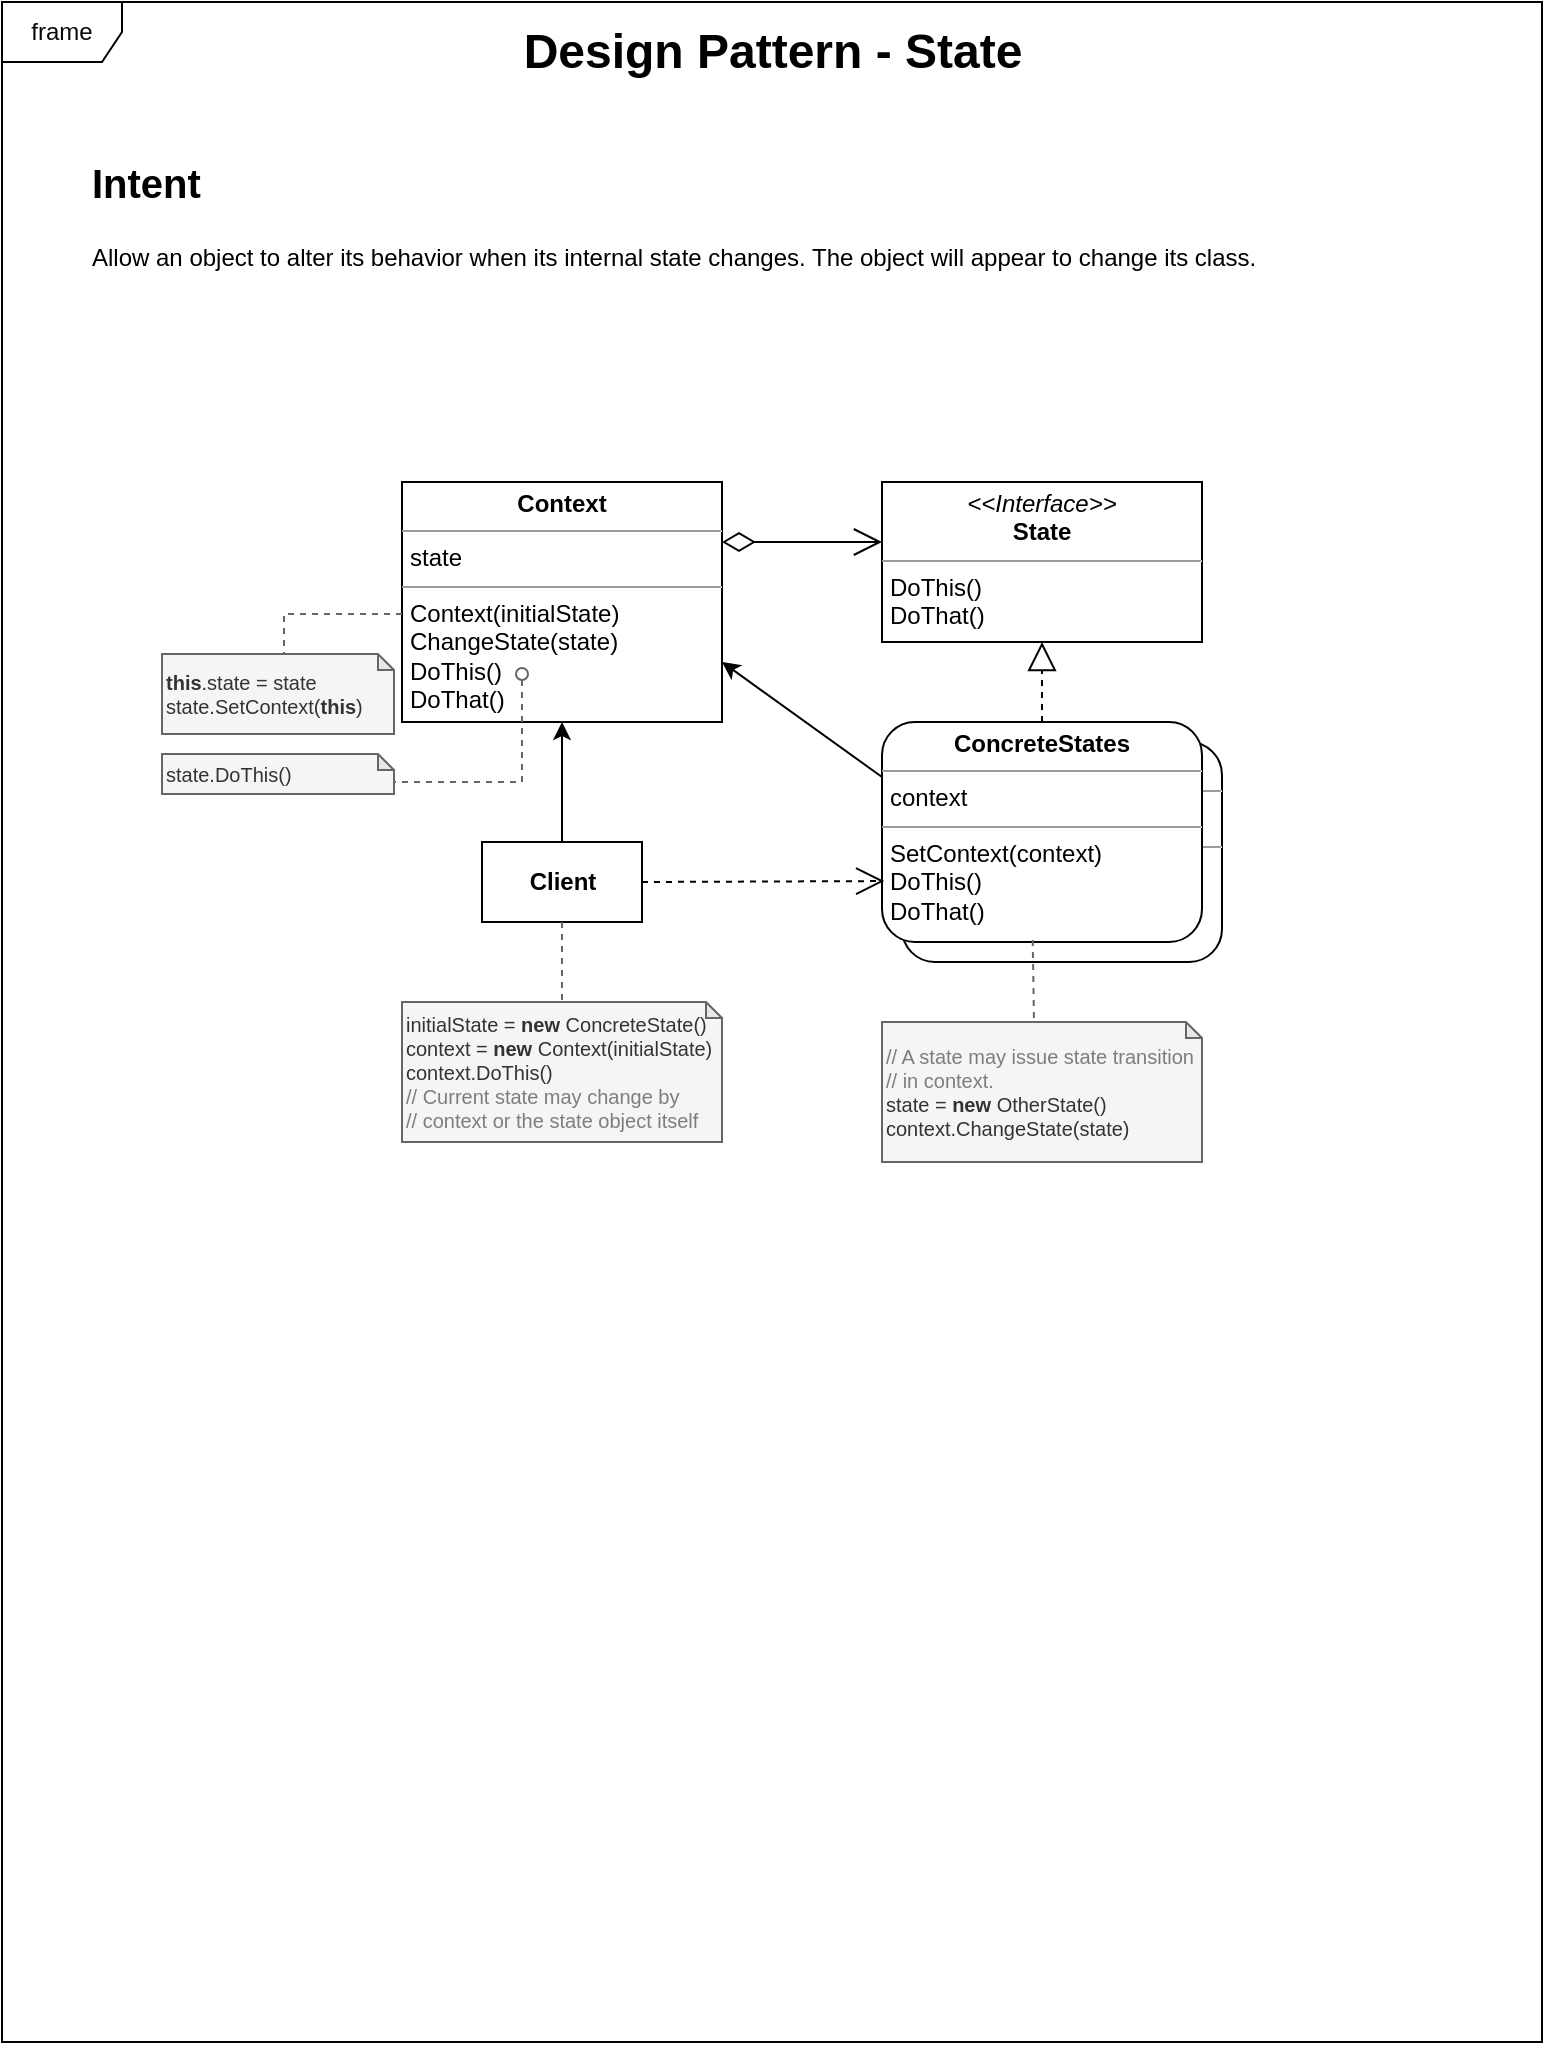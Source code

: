 <mxfile version="20.2.3" type="device"><diagram name="Page-1" id="c4acf3e9-155e-7222-9cf6-157b1a14988f"><mxGraphModel dx="1420" dy="862" grid="1" gridSize="10" guides="1" tooltips="1" connect="1" arrows="1" fold="1" page="1" pageScale="1" pageWidth="850" pageHeight="1100" background="none" math="0" shadow="0"><root><mxCell id="0"/><mxCell id="1" parent="0"/><mxCell id="fXI1r1HBPa7Hxd0uq64p-23" value="&lt;font color=&quot;#0a0a0a&quot;&gt;frame&lt;/font&gt;" style="shape=umlFrame;whiteSpace=wrap;html=1;fontColor=#7D7D7D;" vertex="1" parent="1"><mxGeometry x="40" y="40" width="770" height="1020" as="geometry"/></mxCell><mxCell id="SNXLgNl5wJkpsjLgbIaf-1" value="&lt;b style=&quot;&quot;&gt;&lt;font style=&quot;font-size: 24px;&quot;&gt;Design Pattern - State&lt;/font&gt;&lt;/b&gt;" style="text;html=1;align=center;verticalAlign=middle;resizable=0;points=[];autosize=1;strokeColor=none;fillColor=none;fontSize=16;" parent="1" vertex="1"><mxGeometry x="290" y="45" width="270" height="40" as="geometry"/></mxCell><mxCell id="KmE9x78havIfTtKwWrY--2" value="&lt;h1&gt;&lt;font style=&quot;font-size: 20px;&quot;&gt;Intent&lt;/font&gt;&lt;/h1&gt;&lt;p&gt;Allow an object to alter its behavior when its internal state changes. The object will appear to change its class.&lt;/p&gt;" style="text;html=1;strokeColor=none;fillColor=none;spacing=5;spacingTop=-20;whiteSpace=wrap;overflow=hidden;rounded=0;" parent="1" vertex="1"><mxGeometry x="80" y="110" width="690" height="80" as="geometry"/></mxCell><mxCell id="nxDBWPMHmyQlofocXc1m-13" value="&lt;div style=&quot;&quot;&gt;&lt;b&gt;this&lt;/b&gt;.state = state&lt;/div&gt;&lt;div style=&quot;&quot;&gt;state.SetContext(&lt;b&gt;this&lt;/b&gt;)&lt;/div&gt;" style="shape=note;whiteSpace=wrap;html=1;backgroundOutline=1;darkOpacity=0.05;size=8;fontSize=10;fillColor=#f5f5f5;fontColor=#333333;strokeColor=#666666;align=left;" parent="1" vertex="1"><mxGeometry x="120" y="366" width="116" height="40" as="geometry"/></mxCell><mxCell id="fXI1r1HBPa7Hxd0uq64p-1" value="&lt;p style=&quot;margin:0px;margin-top:4px;text-align:center;&quot;&gt;&lt;i&gt;&amp;lt;&amp;lt;Interface&amp;gt;&amp;gt;&lt;/i&gt;&lt;br&gt;&lt;b&gt;State&lt;/b&gt;&lt;/p&gt;&lt;hr size=&quot;1&quot;&gt;&lt;p style=&quot;margin:0px;margin-left:4px;&quot;&gt;&lt;/p&gt;&lt;p style=&quot;margin:0px;margin-left:4px;&quot;&gt;&lt;span style=&quot;background-color: initial;&quot;&gt;DoThis()&lt;/span&gt;&lt;br&gt;&lt;/p&gt;&lt;p style=&quot;margin:0px;margin-left:4px;&quot;&gt;DoThat()&lt;/p&gt;" style="verticalAlign=top;align=left;overflow=fill;fontSize=12;fontFamily=Helvetica;html=1;" vertex="1" parent="1"><mxGeometry x="480" y="280" width="160" height="80" as="geometry"/></mxCell><mxCell id="fXI1r1HBPa7Hxd0uq64p-2" value="&lt;p style=&quot;margin:0px;margin-top:4px;text-align:center;&quot;&gt;&lt;b&gt;ConcreteHandlers&lt;/b&gt;&lt;/p&gt;&lt;hr size=&quot;1&quot;&gt;&lt;p style=&quot;margin:0px;margin-left:4px;&quot;&gt;...&lt;/p&gt;&lt;hr size=&quot;1&quot;&gt;&lt;p style=&quot;margin:0px;margin-left:4px;&quot;&gt;&lt;span style=&quot;background-color: initial;&quot;&gt;Handle(request)&lt;/span&gt;&lt;/p&gt;" style="verticalAlign=top;align=left;overflow=fill;fontSize=12;fontFamily=Helvetica;html=1;rounded=1;" vertex="1" parent="1"><mxGeometry x="490" y="410" width="160" height="110" as="geometry"/></mxCell><mxCell id="fXI1r1HBPa7Hxd0uq64p-6" style="rounded=0;orthogonalLoop=1;jettySize=auto;html=1;exitX=0;exitY=0.25;exitDx=0;exitDy=0;entryX=1;entryY=0.75;entryDx=0;entryDy=0;" edge="1" parent="1" source="fXI1r1HBPa7Hxd0uq64p-3" target="fXI1r1HBPa7Hxd0uq64p-5"><mxGeometry relative="1" as="geometry"/></mxCell><mxCell id="fXI1r1HBPa7Hxd0uq64p-3" value="&lt;p style=&quot;margin:0px;margin-top:4px;text-align:center;&quot;&gt;&lt;b&gt;ConcreteStates&lt;/b&gt;&lt;/p&gt;&lt;hr size=&quot;1&quot;&gt;&lt;p style=&quot;margin:0px;margin-left:4px;&quot;&gt;context&lt;/p&gt;&lt;hr size=&quot;1&quot;&gt;&lt;p style=&quot;margin:0px;margin-left:4px;&quot;&gt;&lt;span style=&quot;background-color: initial;&quot;&gt;SetContext(context)&lt;/span&gt;&lt;/p&gt;&lt;p style=&quot;margin:0px;margin-left:4px;&quot;&gt;&lt;span style=&quot;background-color: initial;&quot;&gt;DoThis()&lt;/span&gt;&lt;/p&gt;&lt;p style=&quot;margin:0px;margin-left:4px;&quot;&gt;DoThat()&lt;span style=&quot;background-color: initial;&quot;&gt;&lt;br&gt;&lt;/span&gt;&lt;/p&gt;" style="verticalAlign=top;align=left;overflow=fill;fontSize=12;fontFamily=Helvetica;html=1;rounded=1;" vertex="1" parent="1"><mxGeometry x="480" y="400" width="160" height="110" as="geometry"/></mxCell><mxCell id="fXI1r1HBPa7Hxd0uq64p-5" value="&lt;p style=&quot;margin:0px;margin-top:4px;text-align:center;&quot;&gt;&lt;b&gt;Context&lt;/b&gt;&lt;/p&gt;&lt;hr size=&quot;1&quot;&gt;&lt;p style=&quot;margin:0px;margin-left:4px;&quot;&gt;state&lt;/p&gt;&lt;hr size=&quot;1&quot;&gt;&lt;p style=&quot;margin:0px;margin-left:4px;&quot;&gt;Context(initialState)&lt;/p&gt;&lt;p style=&quot;margin:0px;margin-left:4px;&quot;&gt;ChangeState(state)&lt;/p&gt;&lt;p style=&quot;margin:0px;margin-left:4px;&quot;&gt;DoThis()&lt;/p&gt;&lt;p style=&quot;margin:0px;margin-left:4px;&quot;&gt;DoThat()&lt;br&gt;&lt;/p&gt;" style="verticalAlign=top;align=left;overflow=fill;fontSize=12;fontFamily=Helvetica;html=1;" vertex="1" parent="1"><mxGeometry x="240" y="280" width="160" height="120" as="geometry"/></mxCell><mxCell id="fXI1r1HBPa7Hxd0uq64p-10" value="" style="endArrow=open;html=1;endSize=12;startArrow=diamondThin;startSize=14;startFill=0;edgeStyle=orthogonalEdgeStyle;align=left;verticalAlign=bottom;rounded=0;exitX=1;exitY=0.25;exitDx=0;exitDy=0;" edge="1" parent="1" source="fXI1r1HBPa7Hxd0uq64p-5"><mxGeometry x="-1" y="3" relative="1" as="geometry"><mxPoint x="330" y="370" as="sourcePoint"/><mxPoint x="480" y="310" as="targetPoint"/><Array as="points"><mxPoint x="480" y="310"/></Array></mxGeometry></mxCell><mxCell id="fXI1r1HBPa7Hxd0uq64p-11" value="" style="endArrow=block;dashed=1;endFill=0;endSize=12;html=1;rounded=0;entryX=0.5;entryY=1;entryDx=0;entryDy=0;exitX=0.5;exitY=0;exitDx=0;exitDy=0;" edge="1" parent="1" source="fXI1r1HBPa7Hxd0uq64p-3" target="fXI1r1HBPa7Hxd0uq64p-1"><mxGeometry width="160" relative="1" as="geometry"><mxPoint x="390" y="390" as="sourcePoint"/><mxPoint x="550" y="390" as="targetPoint"/></mxGeometry></mxCell><mxCell id="fXI1r1HBPa7Hxd0uq64p-13" style="edgeStyle=none;rounded=0;orthogonalLoop=1;jettySize=auto;html=1;exitX=0.5;exitY=0;exitDx=0;exitDy=0;entryX=0.5;entryY=1;entryDx=0;entryDy=0;" edge="1" parent="1" source="fXI1r1HBPa7Hxd0uq64p-12" target="fXI1r1HBPa7Hxd0uq64p-5"><mxGeometry relative="1" as="geometry"/></mxCell><mxCell id="fXI1r1HBPa7Hxd0uq64p-12" value="&lt;b&gt;Client&lt;/b&gt;" style="html=1;" vertex="1" parent="1"><mxGeometry x="280" y="460" width="80" height="40" as="geometry"/></mxCell><mxCell id="fXI1r1HBPa7Hxd0uq64p-14" value="" style="endArrow=open;endSize=12;dashed=1;html=1;rounded=0;exitX=1;exitY=0.5;exitDx=0;exitDy=0;entryX=0.007;entryY=0.723;entryDx=0;entryDy=0;entryPerimeter=0;" edge="1" parent="1" source="fXI1r1HBPa7Hxd0uq64p-12" target="fXI1r1HBPa7Hxd0uq64p-3"><mxGeometry width="160" relative="1" as="geometry"><mxPoint x="390" y="550" as="sourcePoint"/><mxPoint x="550" y="550" as="targetPoint"/></mxGeometry></mxCell><mxCell id="fXI1r1HBPa7Hxd0uq64p-15" style="rounded=0;orthogonalLoop=1;jettySize=auto;html=1;fontSize=10;endArrow=none;endFill=0;dashed=1;fillColor=#f5f5f5;strokeColor=#666666;sketch=0;shadow=0;startArrow=none;startFill=0;entryX=0;entryY=0;entryDx=61;entryDy=0;entryPerimeter=0;" edge="1" parent="1" target="nxDBWPMHmyQlofocXc1m-13"><mxGeometry relative="1" as="geometry"><mxPoint x="240" y="346" as="sourcePoint"/><mxPoint x="174" y="326" as="targetPoint"/><Array as="points"><mxPoint x="181" y="346"/></Array></mxGeometry></mxCell><mxCell id="fXI1r1HBPa7Hxd0uq64p-17" value="&lt;div style=&quot;&quot;&gt;state.DoThis()&lt;/div&gt;" style="shape=note;whiteSpace=wrap;html=1;backgroundOutline=1;darkOpacity=0.05;size=8;fontSize=10;fillColor=#f5f5f5;fontColor=#333333;strokeColor=#666666;align=left;" vertex="1" parent="1"><mxGeometry x="120" y="416" width="116" height="20" as="geometry"/></mxCell><mxCell id="fXI1r1HBPa7Hxd0uq64p-18" style="rounded=0;orthogonalLoop=1;jettySize=auto;html=1;fontSize=10;endArrow=none;endFill=0;dashed=1;fillColor=#f5f5f5;strokeColor=#666666;sketch=0;shadow=0;startArrow=oval;startFill=0;entryX=0;entryY=0;entryDx=116;entryDy=14;entryPerimeter=0;" edge="1" parent="1" target="fXI1r1HBPa7Hxd0uq64p-17"><mxGeometry relative="1" as="geometry"><mxPoint x="300" y="376" as="sourcePoint"/><mxPoint x="180" y="516" as="targetPoint"/><Array as="points"><mxPoint x="300" y="430"/></Array></mxGeometry></mxCell><mxCell id="fXI1r1HBPa7Hxd0uq64p-19" style="rounded=0;orthogonalLoop=1;jettySize=auto;html=1;fontSize=10;endArrow=none;endFill=0;dashed=1;fillColor=#f5f5f5;strokeColor=#666666;sketch=0;shadow=0;startArrow=none;startFill=0;entryX=0;entryY=0;entryDx=76;entryDy=0;entryPerimeter=0;exitX=0.471;exitY=0.991;exitDx=0;exitDy=0;exitPerimeter=0;" edge="1" parent="1" source="fXI1r1HBPa7Hxd0uq64p-3" target="fXI1r1HBPa7Hxd0uq64p-22"><mxGeometry relative="1" as="geometry"><mxPoint x="760" y="540" as="sourcePoint"/><mxPoint x="660" y="540" as="targetPoint"/><Array as="points"/></mxGeometry></mxCell><mxCell id="fXI1r1HBPa7Hxd0uq64p-20" value="&lt;div style=&quot;&quot;&gt;initialState = &lt;b&gt;new &lt;/b&gt;ConcreteState()&lt;/div&gt;&lt;div style=&quot;&quot;&gt;context = &lt;b&gt;new &lt;/b&gt;Context(initialState)&lt;/div&gt;&lt;div style=&quot;&quot;&gt;context.DoThis()&lt;/div&gt;&lt;div style=&quot;&quot;&gt;&lt;font color=&quot;#7d7d7d&quot;&gt;// Current state may change by&lt;/font&gt;&lt;/div&gt;&lt;div style=&quot;&quot;&gt;&lt;font color=&quot;#7d7d7d&quot;&gt;// context or the state object itself&lt;/font&gt;&lt;/div&gt;" style="shape=note;whiteSpace=wrap;html=1;backgroundOutline=1;darkOpacity=0.05;size=8;fontSize=10;fillColor=#f5f5f5;fontColor=#333333;strokeColor=#666666;align=left;" vertex="1" parent="1"><mxGeometry x="240" y="540" width="160" height="70" as="geometry"/></mxCell><mxCell id="fXI1r1HBPa7Hxd0uq64p-21" style="rounded=0;orthogonalLoop=1;jettySize=auto;html=1;fontSize=10;endArrow=none;endFill=0;dashed=1;fillColor=#f5f5f5;strokeColor=#666666;sketch=0;shadow=0;startArrow=none;startFill=0;entryX=0.5;entryY=0;entryDx=0;entryDy=0;entryPerimeter=0;exitX=0.5;exitY=1;exitDx=0;exitDy=0;" edge="1" parent="1" source="fXI1r1HBPa7Hxd0uq64p-12" target="fXI1r1HBPa7Hxd0uq64p-20"><mxGeometry relative="1" as="geometry"><mxPoint x="300" y="540" as="sourcePoint"/><mxPoint x="300" y="560" as="targetPoint"/><Array as="points"/></mxGeometry></mxCell><mxCell id="fXI1r1HBPa7Hxd0uq64p-22" value="&lt;div style=&quot;&quot;&gt;&lt;span style=&quot;color: rgb(125, 125, 125); background-color: initial;&quot;&gt;// A state may issue state transition&lt;/span&gt;&lt;br&gt;&lt;/div&gt;&lt;div style=&quot;&quot;&gt;&lt;font color=&quot;#7d7d7d&quot;&gt;// in context.&amp;nbsp;&lt;/font&gt;&lt;/div&gt;&lt;div style=&quot;&quot;&gt;&lt;div&gt;state =&amp;nbsp;&lt;b&gt;new&amp;nbsp;&lt;/b&gt;OtherState()&lt;/div&gt;&lt;div&gt;context.ChangeState(state)&lt;/div&gt;&lt;/div&gt;" style="shape=note;whiteSpace=wrap;html=1;backgroundOutline=1;darkOpacity=0.05;size=8;fontSize=10;fillColor=#f5f5f5;fontColor=#333333;strokeColor=#666666;align=left;" vertex="1" parent="1"><mxGeometry x="480" y="550" width="160" height="70" as="geometry"/></mxCell></root></mxGraphModel></diagram></mxfile>